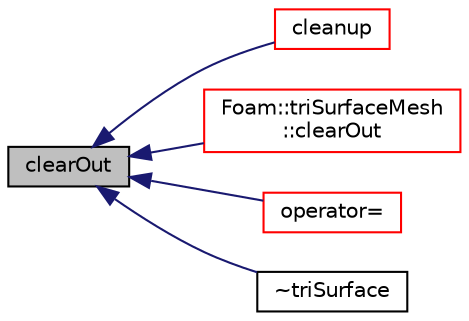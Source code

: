 digraph "clearOut"
{
  bgcolor="transparent";
  edge [fontname="Helvetica",fontsize="10",labelfontname="Helvetica",labelfontsize="10"];
  node [fontname="Helvetica",fontsize="10",shape=record];
  rankdir="LR";
  Node1 [label="clearOut",height=0.2,width=0.4,color="black", fillcolor="grey75", style="filled", fontcolor="black"];
  Node1 -> Node2 [dir="back",color="midnightblue",fontsize="10",style="solid",fontname="Helvetica"];
  Node2 [label="cleanup",height=0.2,width=0.4,color="red",URL="$a02683.html#a71fb3698346366a55da6e64bdf82a89f",tooltip="Remove non-valid triangles. "];
  Node1 -> Node3 [dir="back",color="midnightblue",fontsize="10",style="solid",fontname="Helvetica"];
  Node3 [label="Foam::triSurfaceMesh\l::clearOut",height=0.2,width=0.4,color="red",URL="$a02687.html#af320697688df08f1438d37a86bcaf25d",tooltip="Clear storage. "];
  Node1 -> Node4 [dir="back",color="midnightblue",fontsize="10",style="solid",fontname="Helvetica"];
  Node4 [label="operator=",height=0.2,width=0.4,color="red",URL="$a02683.html#a7007e1a39a89b943666033e034e1083b"];
  Node1 -> Node5 [dir="back",color="midnightblue",fontsize="10",style="solid",fontname="Helvetica"];
  Node5 [label="~triSurface",height=0.2,width=0.4,color="black",URL="$a02683.html#aef3b4754620c6a2d8919b8f6b962fc0c",tooltip="Destructor. "];
}
